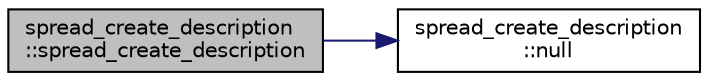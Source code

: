 digraph "spread_create_description::spread_create_description"
{
  edge [fontname="Helvetica",fontsize="10",labelfontname="Helvetica",labelfontsize="10"];
  node [fontname="Helvetica",fontsize="10",shape=record];
  rankdir="LR";
  Node0 [label="spread_create_description\l::spread_create_description",height=0.2,width=0.4,color="black", fillcolor="grey75", style="filled", fontcolor="black"];
  Node0 -> Node1 [color="midnightblue",fontsize="10",style="solid",fontname="Helvetica"];
  Node1 [label="spread_create_description\l::null",height=0.2,width=0.4,color="black", fillcolor="white", style="filled",URL="$d0/df6/classspread__create__description.html#a796e51042e644061d7993faa2df82720"];
}
